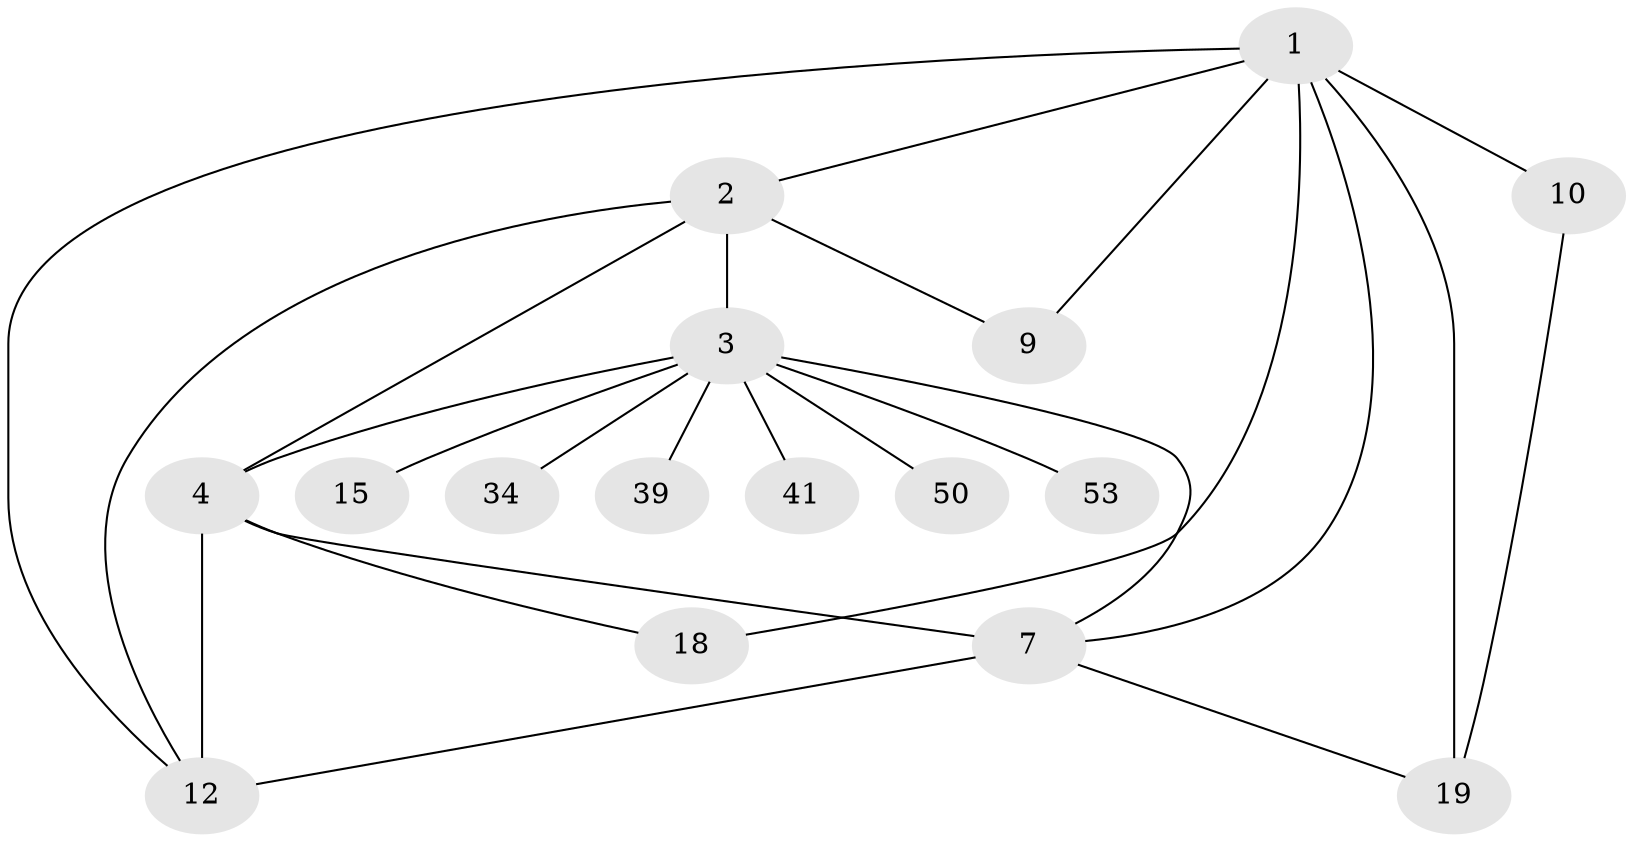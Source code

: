 // original degree distribution, {8: 0.01818181818181818, 5: 0.03636363636363636, 7: 0.03636363636363636, 2: 0.32727272727272727, 1: 0.3090909090909091, 4: 0.07272727272727272, 3: 0.2}
// Generated by graph-tools (version 1.1) at 2025/17/03/04/25 18:17:12]
// undirected, 16 vertices, 25 edges
graph export_dot {
graph [start="1"]
  node [color=gray90,style=filled];
  1 [super="+6+47+33+25"];
  2;
  3 [super="+8+5"];
  4 [super="+13+49+20"];
  7 [super="+43+14"];
  9 [super="+26+36"];
  10 [super="+51+38+11"];
  12 [super="+27+16+17"];
  15;
  18 [super="+24"];
  19 [super="+29+23"];
  34 [super="+37"];
  39;
  41;
  50;
  53;
  1 -- 2;
  1 -- 10;
  1 -- 18;
  1 -- 19;
  1 -- 9;
  1 -- 12;
  1 -- 7;
  2 -- 3;
  2 -- 4;
  2 -- 9;
  2 -- 12;
  3 -- 7;
  3 -- 15;
  3 -- 53;
  3 -- 41;
  3 -- 34;
  3 -- 39;
  3 -- 50;
  3 -- 4;
  4 -- 12;
  4 -- 7;
  4 -- 18;
  7 -- 19;
  7 -- 12 [weight=2];
  10 -- 19;
}
